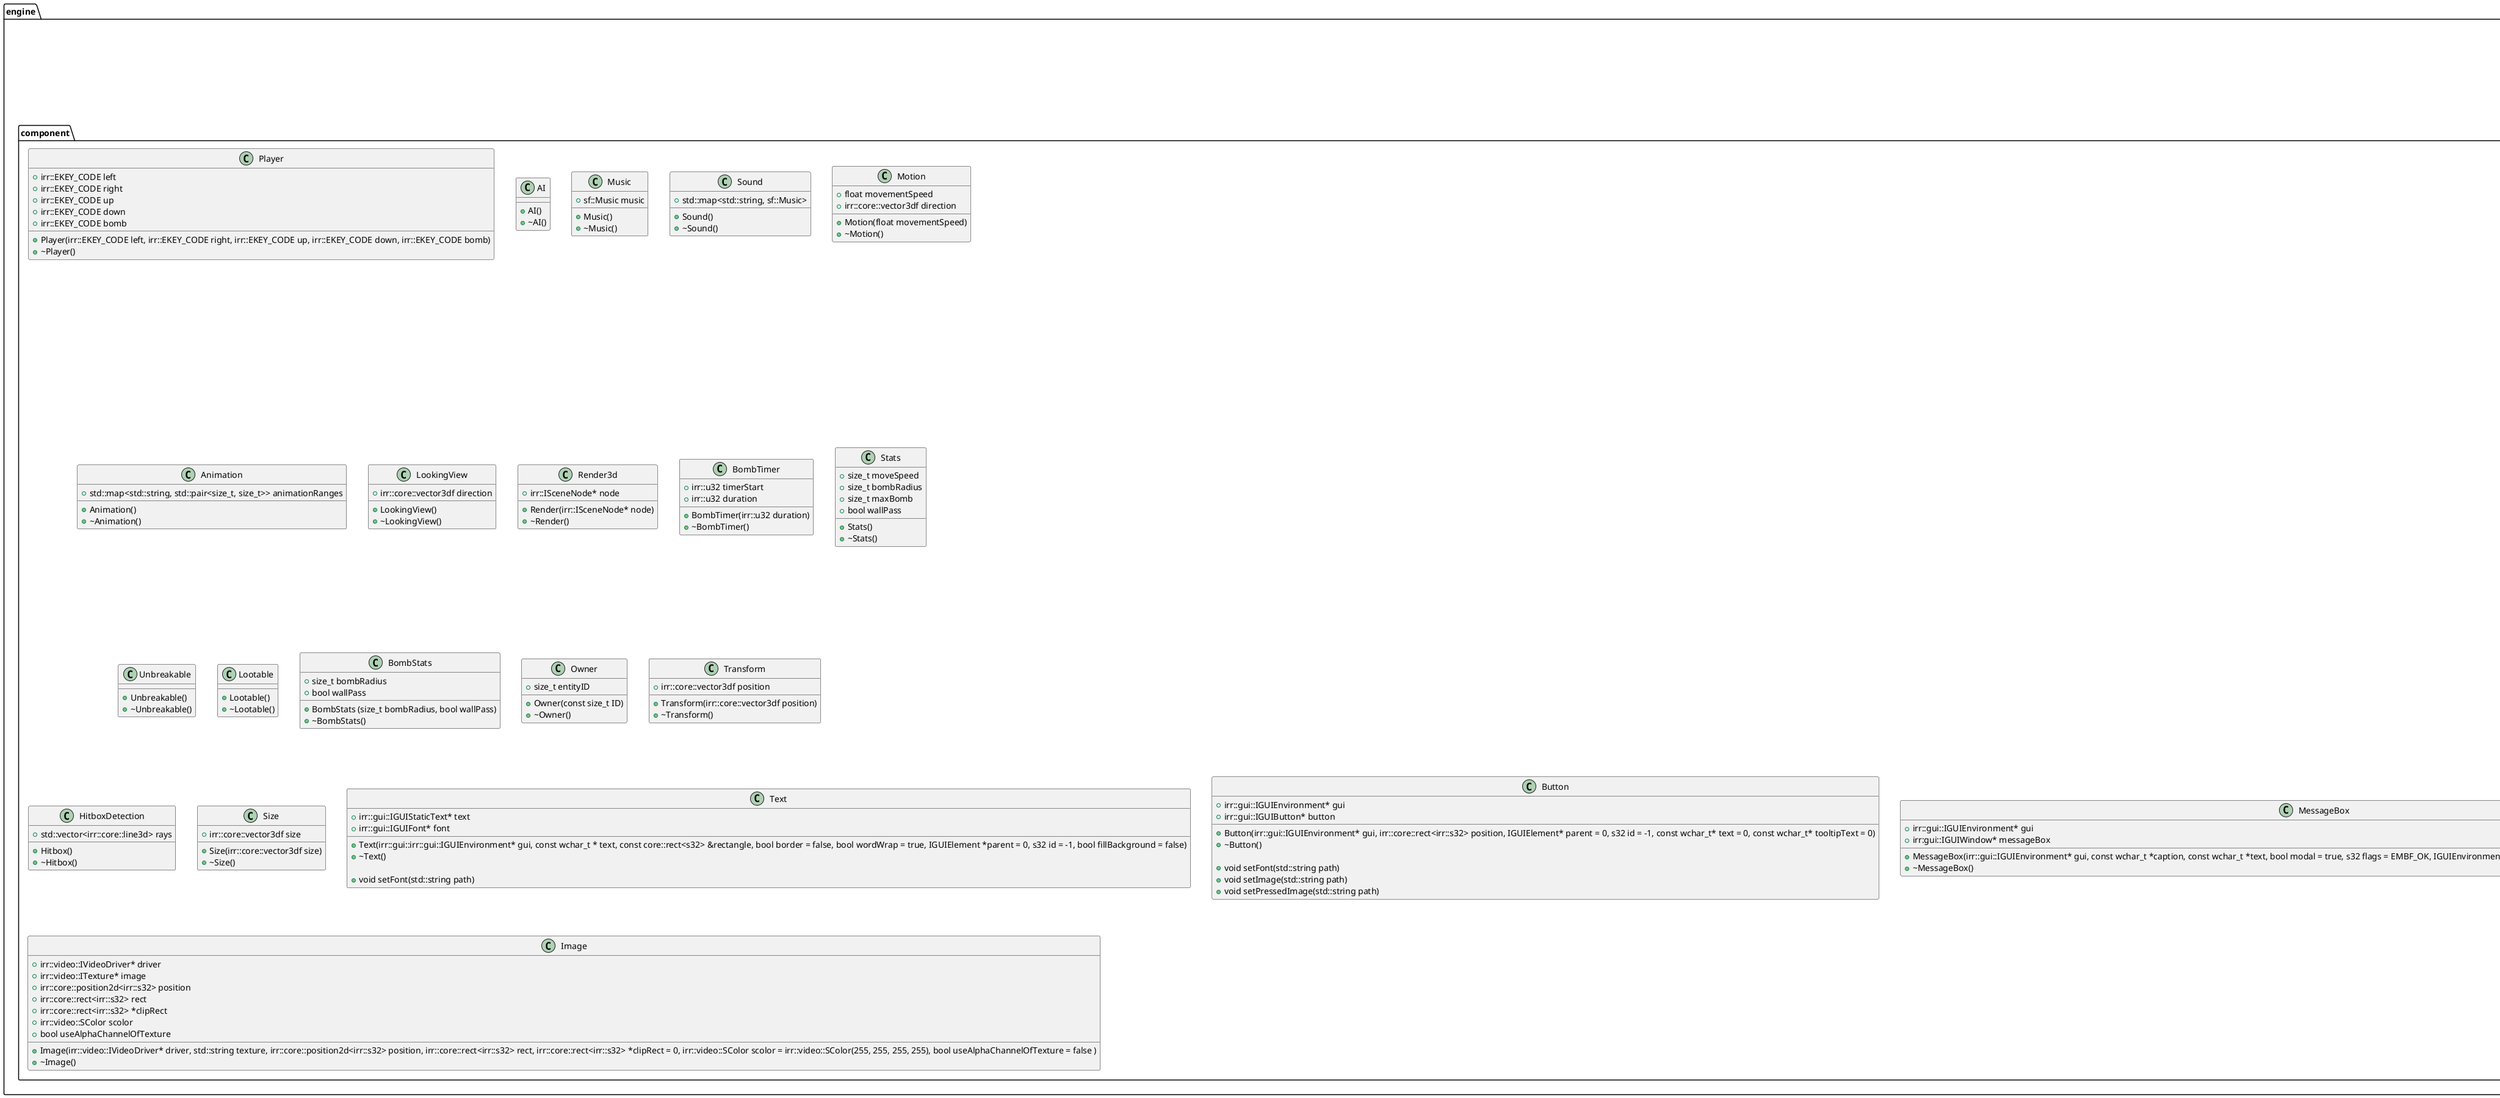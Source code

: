 @startuml

namespace engine {

    namespace event {
        class Input {
            + Input()
            + ~Input()
        }

        class Collision {
            + Collision()
            + ~Collision()
        }

        class Close {
            + Close()
            + ~Close()
        }
    }

    namespace ecs {
        'using Entity = unsigned int
        'const Entity MAX_ENTITIES = 1000
        'using ComponentType = unsigned int
        'const ComponentType MAX_COMPONENTS = 32
        'using Signature = std::bitset<MAX_COMPONENTS>

        class WorldManager {
            + WorldManager()
            + ~WorldManager() = default

            + Entity createEntity()
            + void destroyEntity(Entity entity)

            + template<typename T> void registerComponent()
            + template<typename T> void addComponent(Entity entity, T component)
            + template<typename T> void removeComponent(Entity entity)
            + template<typename T> T& getComponent(Entity entity)
            + template<typename T> ComponentType getComponentType()

            + template<typename T> std::shared_ptr<T> registerSystem()
            + template<typename T> void setSystemSignature(Signature signature)

            + template<typename T, typename E> void subscribe(T& subscriber, Callback<T, E> callback)
            + void unsubscribe()

            + template<typname E> void publish(E& event)

            - std::unique_ptr<EventManager> _eventManager
            - std::unique_ptr<EntityManager> _entityManager
            - std::unique_ptr<SystemManager> _systemManager
            - std::unique_ptr<ComponentManager> _componentManager
        }

        class EntityManager {
            + EntityManager()
            + ~EntityManager() = default

            + Entity createEntity()
            + void destroyEntity(Entity entity)

            + void setSignature(Entity entity, Signature signature)
            + Signature& getSignature(Entity entity)

            - std::queue<Entity> _availableEntities
            - std::array<Signature, MAX_ENTITIES> _signatures
            - size_t _entitiesCount
        }

        class SystemManager {
            + SystemManager() = default
            + ~SystemManager() = default

            + template<typename T> std::shared_ptr<T> registerSystem()

            + template<typename T> void setSignature(Signature signature)

            + void entityDestroyed(Entity entity)

            + void entitySignatureChanged(Entity entity, Signature entSignature)

            - std::unordered_map<std::string, std::shared_ptr<System>> _systems
            - std::unordered_map<std::string, Signature> _signatures
        }

        class ComponentManager {
            + ComponentManager() = default
            + ~ComponentManager() = default

            + template<typename T> void registerComponent()

            - template<typename T> std::shared_ptr<ComponentArray<T>> getComponentArray()

            + template<typename T> ComponentType getComponentType()
            + template<typename T> void addComponent(Entity entity, T component)
            + template<typename T> void removeComponent(Entity entity)
            + template<typename T> T& getComponent(Entity entity)

            + void entityDestroyed(Entity entity)

            - std::unordered_map<std::string, ComponentType> _componentTypes
            - std::unordered_map<std::string, std::shared_ptr<IComponentArray>> _componentArrays
            - ComponentType _componentType
        }

        class IComponentArray {
            + virtual ~IComponentArray() = default

            + virtual void entityDestroyed(Entity entity) = 0
        }

        'template<typename T>
        class ComponentArray {
            + ComponentArray() = default
            + ~ComponentArray() override = default

            + void insert(Entity entity, T component)
            + void remove(Entity entity)
            + T& get(Entity entity)

            + void entityDestroyed(Entity entity) override

            - std::array<T, MAX_ENTITIES> _componentArray
            - std::unordered_map<Entity, size_t> _entityToIndex
            - std::unordered_map<size_t, Entity> _indexToEntity
            - size_t _size
        }
        IComponentArray <|-- ComponentArray

        class System {
            + System()
            + ~System()

            + std::set<Entity> entities
        }

        class EventManager {
            + EventManager() = default
            + ~EventManager()

            + template<typename T, typename E> void subscribe(T& subscriber, Callback<T, E> callback)
            + void unsubscribe()

            + template<typname E> void publish(E& event)

            - std::map<std::type_index, std::vector<ICallbackHandler*>*> _subscribers
        }

        class ICallbackHandler {
            + virtual ~ICallbackHandler() = default

            + virtual void call(AEvent& event) = 0
        }
        EventManager +-- ICallbackHandler

        'template<typename T, typename E> using Callback = void (T::*)(E&)
        'template<typename T, typename E>
        class CallbackHandler {
            + CallbackHandler(T& subscriber, Callback<T, E> callback)
            + ~CallbackHandler() override = default

            + void call(AEvent& event) override

            - T& _subscriber
            - Callback<T, E> _callback
        }
        EventManager +-- CallbackHandler
        ICallbackHandler <|-- CallbackHandler

        class AEvent {
            + AEvent() = delete
            + ~AEvent() = default
        }
        AEvent <|-- engine.event.Input
        AEvent <|-- engine.event.Close
        AEvent <|-- engine.event.Collision
    }

    namespace system {
        class Player {
            + Player(ISceneManager* smgr)
            + ~Player()

            + ISceneManager* smgr
        }
        engine.ecs.System <|-- User

        class AI {
            + AI()
            + ~AI()

            + void init()
            + void update()
            + void render()

            + ISceneManager* smgr
        }
        engine.ecs.System <|-- AI

        class Music {
            + Music(ISceneManager* smgr)
            + ~Music()

            + void init()
            + void update()
            + void render()

            + ISceneManager* smgr
        }
        engine.ecs.System <|-- Music

        class Animation {
            + Animation(ISceneManager* smgr)
            + ~Animation()

            + void init()
            + void update()
            + void render()

            + ISceneManager* smgr
        }
        engine.ecs.System <|-- Animation

        class Movement {
            + Movement(ISceneManager* smgr)
            + ~Movement()

            + void init()
            + void update()
            + void render()

            + ISceneManager* smgr
        }
        engine.ecs.System <|-- Movement

        class Render {
            + Render(ISceneManager* smgr)
            + ~Render()

            + void init()
            + void update()
            + void render()

            + ISceneManager* smgr
        }
        engine.ecs.System <|-- Render

        class Physics {
            + Physics(ISceneManager* smgr)
            + ~Physics()

            + void init()
            + void update()
            + void render()

            + ISceneManager* smgr
        }
        engine.ecs.System <|-- Physics

        class Size {
            + Size(ISceneManager* smgr)
            + ~Size()

            + void init()
            + void update()
            + void render()

            + ISceneManager* smgr
        }
        engine.ecs.System <|-- Size

        class Image {
            + Image(irr:video::IVideoDriver* driver)
            + ~Image()

            + void init()
            + void update()
            + void render()

            + irr::video::IVideoDriver* driver
        }
    }

    namespace component {
        class Player {
            + Player(irr::EKEY_CODE left, irr::EKEY_CODE right, irr::EKEY_CODE up, irr::EKEY_CODE down, irr::EKEY_CODE bomb)
            + ~Player()

            + irr::EKEY_CODE left
            + irr::EKEY_CODE right
            + irr::EKEY_CODE up
            + irr::EKEY_CODE down
            + irr::EKEY_CODE bomb
        }

        class AI {
            + AI()
            + ~AI()
        }

        class Music {
            + Music()
            + ~Music()

            + sf::Music music
        }

        class Sound {
            + Sound()
            + ~Sound()

            + std::map<std::string, sf::Music>
        }

        class Motion {
            + Motion(float movementSpeed)
            + ~Motion()

            + float movementSpeed
            + irr::core::vector3df direction
        }

        class Animation {
            + Animation()
            + ~Animation()

            + std::map<std::string, std::pair<size_t, size_t>> animationRanges
        }

        class LookingView {
            + LookingView()
            + ~LookingView()

            + irr::core::vector3df direction
        }

        class Render3d {
            + Render(irr::ISceneNode* node)
            + ~Render()

            + irr::ISceneNode* node
        }

        class BombTimer {
            + BombTimer(irr::u32 duration)
            + ~BombTimer()

            + irr::u32 timerStart
            + irr::u32 duration
        }

        class Stats {
            + Stats()
            + ~Stats()

            + size_t moveSpeed
            + size_t bombRadius
            + size_t maxBomb
            + bool wallPass
        }

        class Unbreakable {
            + Unbreakable()
            + ~Unbreakable()
        }

        class Lootable {
            + Lootable()
            + ~Lootable()
        }

        class BombStats {
            + BombStats (size_t bombRadius, bool wallPass)
            + ~BombStats()

            + size_t bombRadius
            + bool wallPass
        }

        class Owner {
            + Owner(const size_t ID)
            + ~Owner()

            + size_t entityID
        }

        class Transform {
            + Transform(irr::core::vector3df position)
            + ~Transform()

            + irr::core::vector3df position
        }

        class HitboxDetection {
            + Hitbox()
            + ~Hitbox()

            + std::vector<irr::core::line3d> rays
        }

        class Size {
            + Size(irr::core::vector3df size)
            + ~Size()

            + irr::core::vector3df size
        }

        class Text {
            + Text(irr::gui::irr::gui::IGUIEnvironment* gui, const wchar_t * text, const core::rect<s32> &rectangle, bool border = false, bool wordWrap = true, IGUIElement *parent = 0, s32 id = -1, bool fillBackground = false)
            + ~Text()

            + void setFont(std::string path)

            + irr::gui::IGUIStaticText* text
            + irr::gui::IGUIFont* font
        }

        class Button {
            + Button(irr::gui::IGUIEnvironment* gui, irr::core::rect<irr::s32> position, IGUIElement* parent = 0, s32 id = -1, const wchar_t* text = 0, const wchar_t* tooltipText = 0)
            + ~Button()

            + void setFont(std::string path)
            + void setImage(std::string path)
            + void setPressedImage(std::string path)

            + irr::gui::IGUIEnvironment* gui
            + irr::gui::IGUIButton* button
        }

        class MessageBox {
            + MessageBox(irr::gui::IGUIEnvironment* gui, const wchar_t *caption, const wchar_t *text, bool modal = true, s32 flags = EMBF_OK, IGUIEnvironment* parent = 0, s32 id = -1, irr::video::ITexture* image = 0)
            + ~MessageBox()

            + irr::gui::IGUIEnvironment* gui
            + irr:gui::IGUIWindow* messageBox
        }

        class Image {
            + Image(irr::video::IVideoDriver* driver, std::string texture, irr::core::position2d<irr::s32> position, irr::core::rect<irr::s32> rect, irr::core::rect<irr::s32> *clipRect = 0, irr::video::SColor scolor = irr::video::SColor(255, 255, 255, 255), bool useAlphaChannelOfTexture = false )
            + ~Image()

            + irr::video::IVideoDriver* driver
            + irr::video::ITexture* image
            + irr::core::position2d<irr::s32> position
            + irr::core::rect<irr::s32> rect
            + irr::core::rect<irr::s32> *clipRect
            + irr::video::SColor scolor
            + bool useAlphaChannelOfTexture
        }
    }
}



@enduml
